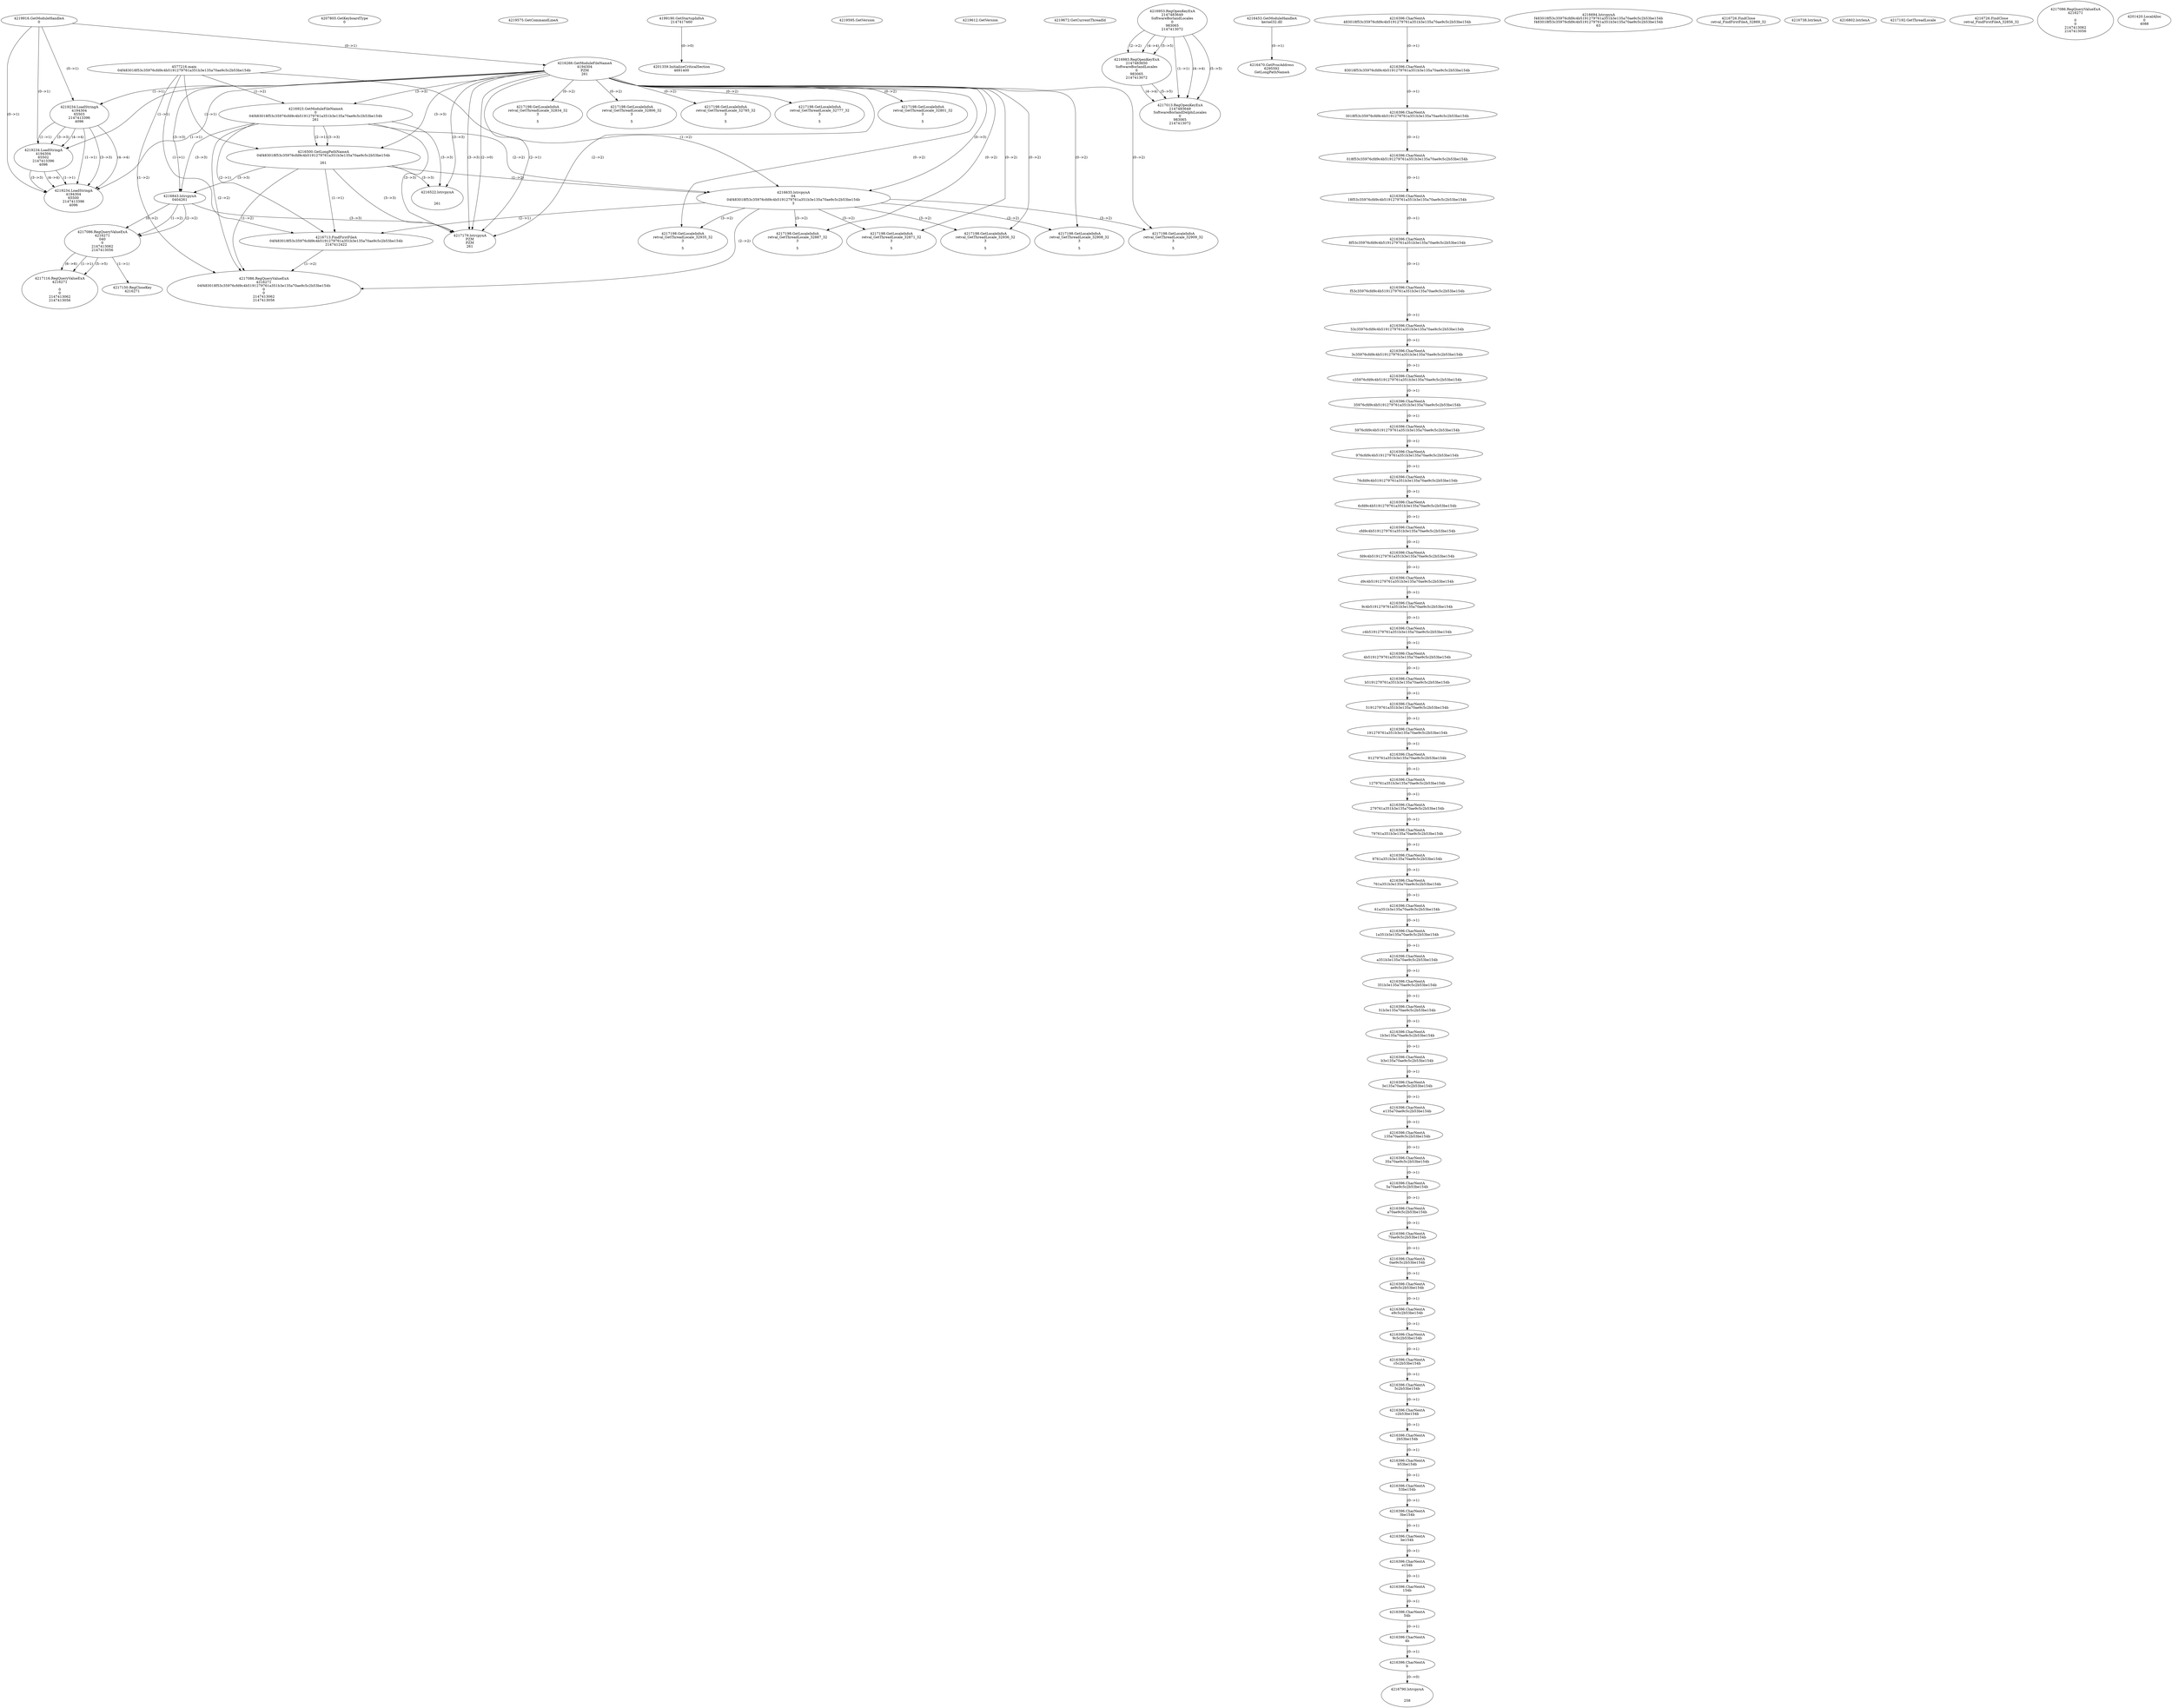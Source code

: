 // Global SCDG with merge call
digraph {
	0 [label="4577216.main
04f483018f53c35976cfd9c4b5191279761a351b3e135a70ae9c5c2b53be154b"]
	1 [label="4219916.GetModuleHandleA
0"]
	2 [label="4207805.GetKeyboardType
0"]
	3 [label="4219575.GetCommandLineA
"]
	4 [label="4199190.GetStartupInfoA
2147417460"]
	5 [label="4219595.GetVersion
"]
	6 [label="4219612.GetVersion
"]
	7 [label="4219672.GetCurrentThreadId
"]
	8 [label="4216266.GetModuleFileNameA
4194304
PZM
261"]
	1 -> 8 [label="(0-->1)"]
	9 [label="4216923.GetModuleFileNameA
0
04f483018f53c35976cfd9c4b5191279761a351b3e135a70ae9c5c2b53be154b
261"]
	0 -> 9 [label="(1-->2)"]
	8 -> 9 [label="(3-->3)"]
	10 [label="4216953.RegOpenKeyExA
2147483649
Software\Borland\Locales
0
983065
2147413072"]
	11 [label="4216983.RegOpenKeyExA
2147483650
Software\Borland\Locales
0
983065
2147413072"]
	10 -> 11 [label="(2-->2)"]
	10 -> 11 [label="(4-->4)"]
	10 -> 11 [label="(5-->5)"]
	12 [label="4217013.RegOpenKeyExA
2147483649
Software\Borland\Delphi\Locales
0
983065
2147413072"]
	10 -> 12 [label="(1-->1)"]
	10 -> 12 [label="(4-->4)"]
	11 -> 12 [label="(4-->4)"]
	10 -> 12 [label="(5-->5)"]
	11 -> 12 [label="(5-->5)"]
	13 [label="4216453.GetModuleHandleA
kernel32.dll"]
	14 [label="4216470.GetProcAddress
6295592
GetLongPathNameA"]
	13 -> 14 [label="(0-->1)"]
	15 [label="4216500.GetLongPathNameA
04f483018f53c35976cfd9c4b5191279761a351b3e135a70ae9c5c2b53be154b

261"]
	0 -> 15 [label="(1-->1)"]
	9 -> 15 [label="(2-->1)"]
	8 -> 15 [label="(3-->3)"]
	9 -> 15 [label="(3-->3)"]
	16 [label="4216635.lstrcpynA
04
04f483018f53c35976cfd9c4b5191279761a351b3e135a70ae9c5c2b53be154b
3"]
	0 -> 16 [label="(1-->2)"]
	9 -> 16 [label="(2-->2)"]
	15 -> 16 [label="(1-->2)"]
	8 -> 16 [label="(0-->3)"]
	17 [label="4216396.CharNextA
483018f53c35976cfd9c4b5191279761a351b3e135a70ae9c5c2b53be154b"]
	18 [label="4216396.CharNextA
83018f53c35976cfd9c4b5191279761a351b3e135a70ae9c5c2b53be154b"]
	17 -> 18 [label="(0-->1)"]
	19 [label="4216396.CharNextA
3018f53c35976cfd9c4b5191279761a351b3e135a70ae9c5c2b53be154b"]
	18 -> 19 [label="(0-->1)"]
	20 [label="4216396.CharNextA
018f53c35976cfd9c4b5191279761a351b3e135a70ae9c5c2b53be154b"]
	19 -> 20 [label="(0-->1)"]
	21 [label="4216396.CharNextA
18f53c35976cfd9c4b5191279761a351b3e135a70ae9c5c2b53be154b"]
	20 -> 21 [label="(0-->1)"]
	22 [label="4216396.CharNextA
8f53c35976cfd9c4b5191279761a351b3e135a70ae9c5c2b53be154b"]
	21 -> 22 [label="(0-->1)"]
	23 [label="4216396.CharNextA
f53c35976cfd9c4b5191279761a351b3e135a70ae9c5c2b53be154b"]
	22 -> 23 [label="(0-->1)"]
	24 [label="4216396.CharNextA
53c35976cfd9c4b5191279761a351b3e135a70ae9c5c2b53be154b"]
	23 -> 24 [label="(0-->1)"]
	25 [label="4216396.CharNextA
3c35976cfd9c4b5191279761a351b3e135a70ae9c5c2b53be154b"]
	24 -> 25 [label="(0-->1)"]
	26 [label="4216396.CharNextA
c35976cfd9c4b5191279761a351b3e135a70ae9c5c2b53be154b"]
	25 -> 26 [label="(0-->1)"]
	27 [label="4216396.CharNextA
35976cfd9c4b5191279761a351b3e135a70ae9c5c2b53be154b"]
	26 -> 27 [label="(0-->1)"]
	28 [label="4216396.CharNextA
5976cfd9c4b5191279761a351b3e135a70ae9c5c2b53be154b"]
	27 -> 28 [label="(0-->1)"]
	29 [label="4216396.CharNextA
976cfd9c4b5191279761a351b3e135a70ae9c5c2b53be154b"]
	28 -> 29 [label="(0-->1)"]
	30 [label="4216396.CharNextA
76cfd9c4b5191279761a351b3e135a70ae9c5c2b53be154b"]
	29 -> 30 [label="(0-->1)"]
	31 [label="4216396.CharNextA
6cfd9c4b5191279761a351b3e135a70ae9c5c2b53be154b"]
	30 -> 31 [label="(0-->1)"]
	32 [label="4216396.CharNextA
cfd9c4b5191279761a351b3e135a70ae9c5c2b53be154b"]
	31 -> 32 [label="(0-->1)"]
	33 [label="4216396.CharNextA
fd9c4b5191279761a351b3e135a70ae9c5c2b53be154b"]
	32 -> 33 [label="(0-->1)"]
	34 [label="4216396.CharNextA
d9c4b5191279761a351b3e135a70ae9c5c2b53be154b"]
	33 -> 34 [label="(0-->1)"]
	35 [label="4216396.CharNextA
9c4b5191279761a351b3e135a70ae9c5c2b53be154b"]
	34 -> 35 [label="(0-->1)"]
	36 [label="4216396.CharNextA
c4b5191279761a351b3e135a70ae9c5c2b53be154b"]
	35 -> 36 [label="(0-->1)"]
	37 [label="4216396.CharNextA
4b5191279761a351b3e135a70ae9c5c2b53be154b"]
	36 -> 37 [label="(0-->1)"]
	38 [label="4216396.CharNextA
b5191279761a351b3e135a70ae9c5c2b53be154b"]
	37 -> 38 [label="(0-->1)"]
	39 [label="4216396.CharNextA
5191279761a351b3e135a70ae9c5c2b53be154b"]
	38 -> 39 [label="(0-->1)"]
	40 [label="4216396.CharNextA
191279761a351b3e135a70ae9c5c2b53be154b"]
	39 -> 40 [label="(0-->1)"]
	41 [label="4216396.CharNextA
91279761a351b3e135a70ae9c5c2b53be154b"]
	40 -> 41 [label="(0-->1)"]
	42 [label="4216396.CharNextA
1279761a351b3e135a70ae9c5c2b53be154b"]
	41 -> 42 [label="(0-->1)"]
	43 [label="4216396.CharNextA
279761a351b3e135a70ae9c5c2b53be154b"]
	42 -> 43 [label="(0-->1)"]
	44 [label="4216396.CharNextA
79761a351b3e135a70ae9c5c2b53be154b"]
	43 -> 44 [label="(0-->1)"]
	45 [label="4216396.CharNextA
9761a351b3e135a70ae9c5c2b53be154b"]
	44 -> 45 [label="(0-->1)"]
	46 [label="4216396.CharNextA
761a351b3e135a70ae9c5c2b53be154b"]
	45 -> 46 [label="(0-->1)"]
	47 [label="4216396.CharNextA
61a351b3e135a70ae9c5c2b53be154b"]
	46 -> 47 [label="(0-->1)"]
	48 [label="4216396.CharNextA
1a351b3e135a70ae9c5c2b53be154b"]
	47 -> 48 [label="(0-->1)"]
	49 [label="4216396.CharNextA
a351b3e135a70ae9c5c2b53be154b"]
	48 -> 49 [label="(0-->1)"]
	50 [label="4216396.CharNextA
351b3e135a70ae9c5c2b53be154b"]
	49 -> 50 [label="(0-->1)"]
	51 [label="4216396.CharNextA
51b3e135a70ae9c5c2b53be154b"]
	50 -> 51 [label="(0-->1)"]
	52 [label="4216396.CharNextA
1b3e135a70ae9c5c2b53be154b"]
	51 -> 52 [label="(0-->1)"]
	53 [label="4216396.CharNextA
b3e135a70ae9c5c2b53be154b"]
	52 -> 53 [label="(0-->1)"]
	54 [label="4216396.CharNextA
3e135a70ae9c5c2b53be154b"]
	53 -> 54 [label="(0-->1)"]
	55 [label="4216396.CharNextA
e135a70ae9c5c2b53be154b"]
	54 -> 55 [label="(0-->1)"]
	56 [label="4216396.CharNextA
135a70ae9c5c2b53be154b"]
	55 -> 56 [label="(0-->1)"]
	57 [label="4216396.CharNextA
35a70ae9c5c2b53be154b"]
	56 -> 57 [label="(0-->1)"]
	58 [label="4216396.CharNextA
5a70ae9c5c2b53be154b"]
	57 -> 58 [label="(0-->1)"]
	59 [label="4216396.CharNextA
a70ae9c5c2b53be154b"]
	58 -> 59 [label="(0-->1)"]
	60 [label="4216396.CharNextA
70ae9c5c2b53be154b"]
	59 -> 60 [label="(0-->1)"]
	61 [label="4216396.CharNextA
0ae9c5c2b53be154b"]
	60 -> 61 [label="(0-->1)"]
	62 [label="4216396.CharNextA
ae9c5c2b53be154b"]
	61 -> 62 [label="(0-->1)"]
	63 [label="4216396.CharNextA
e9c5c2b53be154b"]
	62 -> 63 [label="(0-->1)"]
	64 [label="4216396.CharNextA
9c5c2b53be154b"]
	63 -> 64 [label="(0-->1)"]
	65 [label="4216396.CharNextA
c5c2b53be154b"]
	64 -> 65 [label="(0-->1)"]
	66 [label="4216396.CharNextA
5c2b53be154b"]
	65 -> 66 [label="(0-->1)"]
	67 [label="4216396.CharNextA
c2b53be154b"]
	66 -> 67 [label="(0-->1)"]
	68 [label="4216396.CharNextA
2b53be154b"]
	67 -> 68 [label="(0-->1)"]
	69 [label="4216396.CharNextA
b53be154b"]
	68 -> 69 [label="(0-->1)"]
	70 [label="4216396.CharNextA
53be154b"]
	69 -> 70 [label="(0-->1)"]
	71 [label="4216396.CharNextA
3be154b"]
	70 -> 71 [label="(0-->1)"]
	72 [label="4216396.CharNextA
be154b"]
	71 -> 72 [label="(0-->1)"]
	73 [label="4216396.CharNextA
e154b"]
	72 -> 73 [label="(0-->1)"]
	74 [label="4216396.CharNextA
154b"]
	73 -> 74 [label="(0-->1)"]
	75 [label="4216396.CharNextA
54b"]
	74 -> 75 [label="(0-->1)"]
	76 [label="4216396.CharNextA
4b"]
	75 -> 76 [label="(0-->1)"]
	77 [label="4216396.CharNextA
b"]
	76 -> 77 [label="(0-->1)"]
	78 [label="4216694.lstrcpynA
f483018f53c35976cfd9c4b5191279761a351b3e135a70ae9c5c2b53be154b
f483018f53c35976cfd9c4b5191279761a351b3e135a70ae9c5c2b53be154b
63"]
	79 [label="4216713.FindFirstFileA
04f483018f53c35976cfd9c4b5191279761a351b3e135a70ae9c5c2b53be154b
2147412422"]
	0 -> 79 [label="(1-->1)"]
	9 -> 79 [label="(2-->1)"]
	15 -> 79 [label="(1-->1)"]
	16 -> 79 [label="(2-->1)"]
	80 [label="4216726.FindClose
retval_FindFirstFileA_32869_32"]
	81 [label="4216738.lstrlenA
"]
	82 [label="4216790.lstrcpynA


258"]
	77 -> 82 [label="(0-->0)"]
	83 [label="4216802.lstrlenA
"]
	84 [label="4216843.lstrcpynA
04\
04\
261"]
	8 -> 84 [label="(3-->3)"]
	9 -> 84 [label="(3-->3)"]
	15 -> 84 [label="(3-->3)"]
	85 [label="4217086.RegQueryValueExA
4216271
04\
0
0
2147413062
2147413056"]
	84 -> 85 [label="(1-->2)"]
	84 -> 85 [label="(2-->2)"]
	84 -> 85 [label="(0-->2)"]
	86 [label="4217150.RegCloseKey
4216271"]
	85 -> 86 [label="(1-->1)"]
	87 [label="4217179.lstrcpynA
PZM
PZM
261"]
	8 -> 87 [label="(2-->1)"]
	8 -> 87 [label="(2-->2)"]
	8 -> 87 [label="(3-->3)"]
	9 -> 87 [label="(3-->3)"]
	15 -> 87 [label="(3-->3)"]
	84 -> 87 [label="(3-->3)"]
	8 -> 87 [label="(2-->0)"]
	88 [label="4217192.GetThreadLocale
"]
	89 [label="4217198.GetLocaleInfoA
retval_GetThreadLocale_32909_32
3

5"]
	8 -> 89 [label="(0-->2)"]
	16 -> 89 [label="(3-->2)"]
	90 [label="4219234.LoadStringA
4194304
65503
2147413396
4096"]
	1 -> 90 [label="(0-->1)"]
	8 -> 90 [label="(1-->1)"]
	91 [label="4219234.LoadStringA
4194304
65502
2147413396
4096"]
	1 -> 91 [label="(0-->1)"]
	8 -> 91 [label="(1-->1)"]
	90 -> 91 [label="(1-->1)"]
	90 -> 91 [label="(3-->3)"]
	90 -> 91 [label="(4-->4)"]
	92 [label="4216726.FindClose
retval_FindFirstFileA_32856_32"]
	93 [label="4217116.RegQueryValueExA
4216271

0
0
2147413062
2147413056"]
	85 -> 93 [label="(1-->1)"]
	85 -> 93 [label="(5-->5)"]
	85 -> 93 [label="(6-->6)"]
	94 [label="4217198.GetLocaleInfoA
retval_GetThreadLocale_32935_32
3

5"]
	8 -> 94 [label="(0-->2)"]
	16 -> 94 [label="(3-->2)"]
	95 [label="4216522.lstrcpynA


261"]
	8 -> 95 [label="(3-->3)"]
	9 -> 95 [label="(3-->3)"]
	15 -> 95 [label="(3-->3)"]
	96 [label="4217086.RegQueryValueExA
4216271

0
0
2147413062
2147413056"]
	97 [label="4217198.GetLocaleInfoA
retval_GetThreadLocale_32834_32
3

5"]
	8 -> 97 [label="(0-->2)"]
	98 [label="4201359.InitializeCriticalSection
4691400"]
	4 -> 98 [label="(0-->0)"]
	99 [label="4201420.LocalAlloc
0
4088"]
	100 [label="4217198.GetLocaleInfoA
retval_GetThreadLocale_32806_32
3

5"]
	8 -> 100 [label="(0-->2)"]
	101 [label="4219234.LoadStringA
4194304
65500
2147413396
4096"]
	1 -> 101 [label="(0-->1)"]
	8 -> 101 [label="(1-->1)"]
	90 -> 101 [label="(1-->1)"]
	91 -> 101 [label="(1-->1)"]
	90 -> 101 [label="(3-->3)"]
	91 -> 101 [label="(3-->3)"]
	90 -> 101 [label="(4-->4)"]
	91 -> 101 [label="(4-->4)"]
	102 [label="4217198.GetLocaleInfoA
retval_GetThreadLocale_32785_32
3

5"]
	8 -> 102 [label="(0-->2)"]
	103 [label="4217198.GetLocaleInfoA
retval_GetThreadLocale_32777_32
3

5"]
	8 -> 103 [label="(0-->2)"]
	104 [label="4217198.GetLocaleInfoA
retval_GetThreadLocale_32871_32
3

5"]
	8 -> 104 [label="(0-->2)"]
	16 -> 104 [label="(3-->2)"]
	105 [label="4217198.GetLocaleInfoA
retval_GetThreadLocale_32801_32
3

5"]
	8 -> 105 [label="(0-->2)"]
	106 [label="4217086.RegQueryValueExA
4216271
04f483018f53c35976cfd9c4b5191279761a351b3e135a70ae9c5c2b53be154b
0
0
2147413062
2147413056"]
	0 -> 106 [label="(1-->2)"]
	9 -> 106 [label="(2-->2)"]
	15 -> 106 [label="(1-->2)"]
	16 -> 106 [label="(2-->2)"]
	79 -> 106 [label="(1-->2)"]
	107 [label="4217198.GetLocaleInfoA
retval_GetThreadLocale_32908_32
3

5"]
	8 -> 107 [label="(0-->2)"]
	16 -> 107 [label="(3-->2)"]
	108 [label="4217198.GetLocaleInfoA
retval_GetThreadLocale_32887_32
3

5"]
	8 -> 108 [label="(0-->2)"]
	16 -> 108 [label="(3-->2)"]
	109 [label="4217198.GetLocaleInfoA
retval_GetThreadLocale_32936_32
3

5"]
	8 -> 109 [label="(0-->2)"]
	16 -> 109 [label="(3-->2)"]
}
